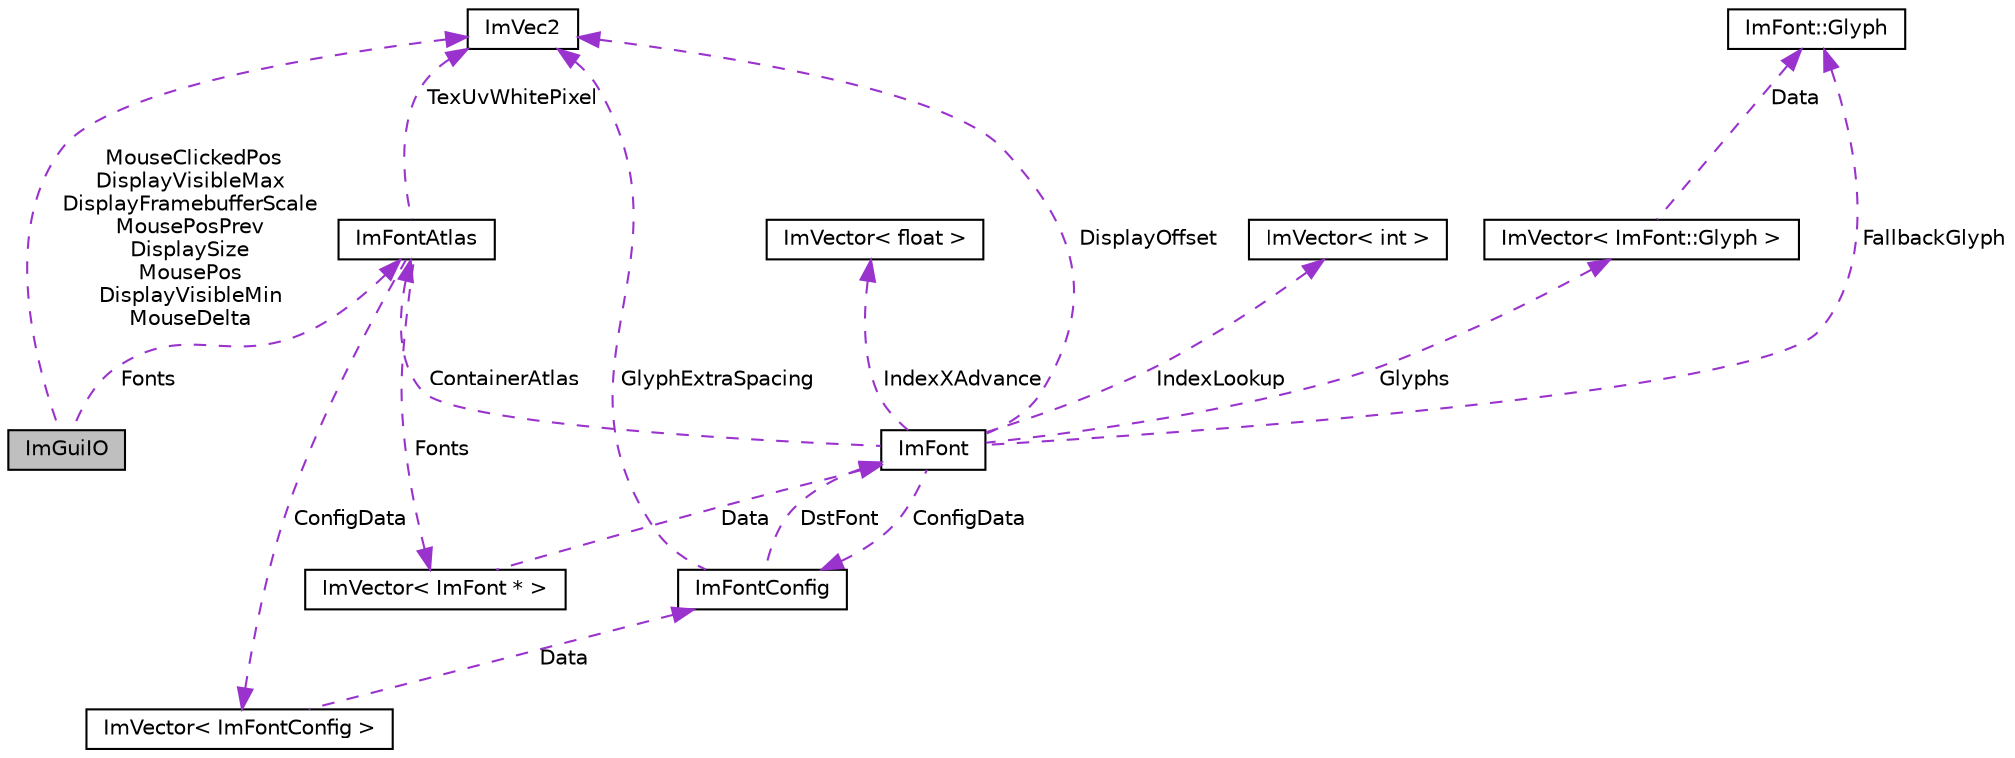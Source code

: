 digraph "ImGuiIO"
{
  edge [fontname="Helvetica",fontsize="10",labelfontname="Helvetica",labelfontsize="10"];
  node [fontname="Helvetica",fontsize="10",shape=record];
  Node1 [label="ImGuiIO",height=0.2,width=0.4,color="black", fillcolor="grey75", style="filled", fontcolor="black"];
  Node2 -> Node1 [dir="back",color="darkorchid3",fontsize="10",style="dashed",label=" MouseClickedPos\nDisplayVisibleMax\nDisplayFramebufferScale\nMousePosPrev\nDisplaySize\nMousePos\nDisplayVisibleMin\nMouseDelta" ,fontname="Helvetica"];
  Node2 [label="ImVec2",height=0.2,width=0.4,color="black", fillcolor="white", style="filled",URL="$structImVec2.html"];
  Node3 -> Node1 [dir="back",color="darkorchid3",fontsize="10",style="dashed",label=" Fonts" ,fontname="Helvetica"];
  Node3 [label="ImFontAtlas",height=0.2,width=0.4,color="black", fillcolor="white", style="filled",URL="$structImFontAtlas.html"];
  Node4 -> Node3 [dir="back",color="darkorchid3",fontsize="10",style="dashed",label=" Fonts" ,fontname="Helvetica"];
  Node4 [label="ImVector\< ImFont * \>",height=0.2,width=0.4,color="black", fillcolor="white", style="filled",URL="$classImVector.html"];
  Node5 -> Node4 [dir="back",color="darkorchid3",fontsize="10",style="dashed",label=" Data" ,fontname="Helvetica"];
  Node5 [label="ImFont",height=0.2,width=0.4,color="black", fillcolor="white", style="filled",URL="$structImFont.html"];
  Node6 -> Node5 [dir="back",color="darkorchid3",fontsize="10",style="dashed",label=" FallbackGlyph" ,fontname="Helvetica"];
  Node6 [label="ImFont::Glyph",height=0.2,width=0.4,color="black", fillcolor="white", style="filled",URL="$structImFont_1_1Glyph.html"];
  Node2 -> Node5 [dir="back",color="darkorchid3",fontsize="10",style="dashed",label=" DisplayOffset" ,fontname="Helvetica"];
  Node7 -> Node5 [dir="back",color="darkorchid3",fontsize="10",style="dashed",label=" Glyphs" ,fontname="Helvetica"];
  Node7 [label="ImVector\< ImFont::Glyph \>",height=0.2,width=0.4,color="black", fillcolor="white", style="filled",URL="$classImVector.html"];
  Node6 -> Node7 [dir="back",color="darkorchid3",fontsize="10",style="dashed",label=" Data" ,fontname="Helvetica"];
  Node8 -> Node5 [dir="back",color="darkorchid3",fontsize="10",style="dashed",label=" ConfigData" ,fontname="Helvetica"];
  Node8 [label="ImFontConfig",height=0.2,width=0.4,color="black", fillcolor="white", style="filled",URL="$structImFontConfig.html"];
  Node2 -> Node8 [dir="back",color="darkorchid3",fontsize="10",style="dashed",label=" GlyphExtraSpacing" ,fontname="Helvetica"];
  Node5 -> Node8 [dir="back",color="darkorchid3",fontsize="10",style="dashed",label=" DstFont" ,fontname="Helvetica"];
  Node3 -> Node5 [dir="back",color="darkorchid3",fontsize="10",style="dashed",label=" ContainerAtlas" ,fontname="Helvetica"];
  Node9 -> Node5 [dir="back",color="darkorchid3",fontsize="10",style="dashed",label=" IndexXAdvance" ,fontname="Helvetica"];
  Node9 [label="ImVector\< float \>",height=0.2,width=0.4,color="black", fillcolor="white", style="filled",URL="$classImVector.html"];
  Node10 -> Node5 [dir="back",color="darkorchid3",fontsize="10",style="dashed",label=" IndexLookup" ,fontname="Helvetica"];
  Node10 [label="ImVector\< int \>",height=0.2,width=0.4,color="black", fillcolor="white", style="filled",URL="$classImVector.html"];
  Node2 -> Node3 [dir="back",color="darkorchid3",fontsize="10",style="dashed",label=" TexUvWhitePixel" ,fontname="Helvetica"];
  Node11 -> Node3 [dir="back",color="darkorchid3",fontsize="10",style="dashed",label=" ConfigData" ,fontname="Helvetica"];
  Node11 [label="ImVector\< ImFontConfig \>",height=0.2,width=0.4,color="black", fillcolor="white", style="filled",URL="$classImVector.html"];
  Node8 -> Node11 [dir="back",color="darkorchid3",fontsize="10",style="dashed",label=" Data" ,fontname="Helvetica"];
}
